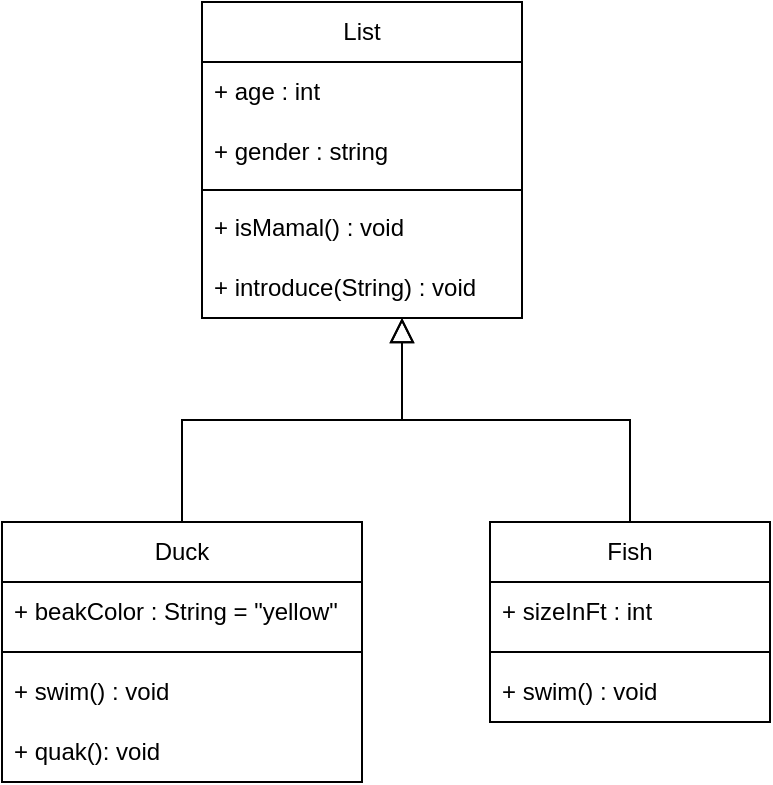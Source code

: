 <mxfile version="24.7.8">
  <diagram id="C5RBs43oDa-KdzZeNtuy" name="Page-1">
    <mxGraphModel dx="432" dy="707" grid="1" gridSize="10" guides="1" tooltips="1" connect="1" arrows="1" fold="1" page="1" pageScale="1" pageWidth="827" pageHeight="1169" math="0" shadow="0">
      <root>
        <mxCell id="WIyWlLk6GJQsqaUBKTNV-0" />
        <mxCell id="WIyWlLk6GJQsqaUBKTNV-1" parent="WIyWlLk6GJQsqaUBKTNV-0" />
        <mxCell id="zkfFHV4jXpPFQw0GAbJ--12" value="" style="endArrow=block;endSize=10;endFill=0;shadow=0;strokeWidth=1;rounded=0;curved=0;edgeStyle=elbowEdgeStyle;elbow=vertical;exitX=0.5;exitY=0;exitDx=0;exitDy=0;" parent="WIyWlLk6GJQsqaUBKTNV-1" source="JoObt6vlwn2qARQVcRx--15" edge="1">
          <mxGeometry width="160" relative="1" as="geometry">
            <mxPoint x="190" y="380" as="sourcePoint" />
            <mxPoint x="300" y="278" as="targetPoint" />
          </mxGeometry>
        </mxCell>
        <mxCell id="zkfFHV4jXpPFQw0GAbJ--16" value="" style="endArrow=block;endSize=10;endFill=0;shadow=0;strokeWidth=1;rounded=0;curved=0;edgeStyle=elbowEdgeStyle;elbow=vertical;exitX=0.5;exitY=0;exitDx=0;exitDy=0;" parent="WIyWlLk6GJQsqaUBKTNV-1" source="JoObt6vlwn2qARQVcRx--28" edge="1">
          <mxGeometry width="160" relative="1" as="geometry">
            <mxPoint x="414" y="390" as="sourcePoint" />
            <mxPoint x="300" y="278" as="targetPoint" />
          </mxGeometry>
        </mxCell>
        <mxCell id="JoObt6vlwn2qARQVcRx--2" value="List" style="swimlane;fontStyle=0;childLayout=stackLayout;horizontal=1;startSize=30;horizontalStack=0;resizeParent=1;resizeParentMax=0;resizeLast=0;collapsible=1;marginBottom=0;whiteSpace=wrap;html=1;" vertex="1" parent="WIyWlLk6GJQsqaUBKTNV-1">
          <mxGeometry x="200" y="120" width="160" height="158" as="geometry" />
        </mxCell>
        <mxCell id="JoObt6vlwn2qARQVcRx--3" value="+ age : int" style="text;strokeColor=none;fillColor=none;align=left;verticalAlign=middle;spacingLeft=4;spacingRight=4;overflow=hidden;points=[[0,0.5],[1,0.5]];portConstraint=eastwest;rotatable=0;whiteSpace=wrap;html=1;" vertex="1" parent="JoObt6vlwn2qARQVcRx--2">
          <mxGeometry y="30" width="160" height="30" as="geometry" />
        </mxCell>
        <mxCell id="JoObt6vlwn2qARQVcRx--4" value="+ gender : string" style="text;strokeColor=none;fillColor=none;align=left;verticalAlign=middle;spacingLeft=4;spacingRight=4;overflow=hidden;points=[[0,0.5],[1,0.5]];portConstraint=eastwest;rotatable=0;whiteSpace=wrap;html=1;" vertex="1" parent="JoObt6vlwn2qARQVcRx--2">
          <mxGeometry y="60" width="160" height="30" as="geometry" />
        </mxCell>
        <mxCell id="JoObt6vlwn2qARQVcRx--9" value="" style="line;html=1;strokeWidth=1;align=left;verticalAlign=middle;spacingTop=-1;spacingLeft=3;spacingRight=3;rotatable=0;labelPosition=right;points=[];portConstraint=eastwest;" vertex="1" parent="JoObt6vlwn2qARQVcRx--2">
          <mxGeometry y="90" width="160" height="8" as="geometry" />
        </mxCell>
        <mxCell id="JoObt6vlwn2qARQVcRx--5" value="+ isMamal() : void" style="text;strokeColor=none;fillColor=none;align=left;verticalAlign=middle;spacingLeft=4;spacingRight=4;overflow=hidden;points=[[0,0.5],[1,0.5]];portConstraint=eastwest;rotatable=0;whiteSpace=wrap;html=1;" vertex="1" parent="JoObt6vlwn2qARQVcRx--2">
          <mxGeometry y="98" width="160" height="30" as="geometry" />
        </mxCell>
        <mxCell id="JoObt6vlwn2qARQVcRx--13" value="+ introduce(String) : void" style="text;strokeColor=none;fillColor=none;align=left;verticalAlign=middle;spacingLeft=4;spacingRight=4;overflow=hidden;points=[[0,0.5],[1,0.5]];portConstraint=eastwest;rotatable=0;whiteSpace=wrap;html=1;" vertex="1" parent="JoObt6vlwn2qARQVcRx--2">
          <mxGeometry y="128" width="160" height="30" as="geometry" />
        </mxCell>
        <mxCell id="JoObt6vlwn2qARQVcRx--15" value="Duck" style="swimlane;fontStyle=0;childLayout=stackLayout;horizontal=1;startSize=30;horizontalStack=0;resizeParent=1;resizeParentMax=0;resizeLast=0;collapsible=1;marginBottom=0;whiteSpace=wrap;html=1;" vertex="1" parent="WIyWlLk6GJQsqaUBKTNV-1">
          <mxGeometry x="100" y="380" width="180" height="130" as="geometry" />
        </mxCell>
        <mxCell id="JoObt6vlwn2qARQVcRx--16" value="+ beakColor : String = &quot;yellow&quot;" style="text;strokeColor=none;fillColor=none;align=left;verticalAlign=middle;spacingLeft=4;spacingRight=4;overflow=hidden;points=[[0,0.5],[1,0.5]];portConstraint=eastwest;rotatable=0;whiteSpace=wrap;html=1;" vertex="1" parent="JoObt6vlwn2qARQVcRx--15">
          <mxGeometry y="30" width="180" height="30" as="geometry" />
        </mxCell>
        <mxCell id="JoObt6vlwn2qARQVcRx--20" value="" style="line;strokeWidth=1;html=1;" vertex="1" parent="JoObt6vlwn2qARQVcRx--15">
          <mxGeometry y="60" width="180" height="10" as="geometry" />
        </mxCell>
        <mxCell id="JoObt6vlwn2qARQVcRx--18" value="+ swim() : void" style="text;strokeColor=none;fillColor=none;align=left;verticalAlign=middle;spacingLeft=4;spacingRight=4;overflow=hidden;points=[[0,0.5],[1,0.5]];portConstraint=eastwest;rotatable=0;whiteSpace=wrap;html=1;" vertex="1" parent="JoObt6vlwn2qARQVcRx--15">
          <mxGeometry y="70" width="180" height="30" as="geometry" />
        </mxCell>
        <mxCell id="JoObt6vlwn2qARQVcRx--21" value="+ quak(): void" style="text;strokeColor=none;fillColor=none;align=left;verticalAlign=middle;spacingLeft=4;spacingRight=4;overflow=hidden;points=[[0,0.5],[1,0.5]];portConstraint=eastwest;rotatable=0;whiteSpace=wrap;html=1;" vertex="1" parent="JoObt6vlwn2qARQVcRx--15">
          <mxGeometry y="100" width="180" height="30" as="geometry" />
        </mxCell>
        <mxCell id="JoObt6vlwn2qARQVcRx--28" value="Fish" style="swimlane;fontStyle=0;childLayout=stackLayout;horizontal=1;startSize=30;horizontalStack=0;resizeParent=1;resizeParentMax=0;resizeLast=0;collapsible=1;marginBottom=0;whiteSpace=wrap;html=1;" vertex="1" parent="WIyWlLk6GJQsqaUBKTNV-1">
          <mxGeometry x="344" y="380" width="140" height="100" as="geometry" />
        </mxCell>
        <mxCell id="JoObt6vlwn2qARQVcRx--29" value="+ sizeInFt : int" style="text;strokeColor=none;fillColor=none;align=left;verticalAlign=middle;spacingLeft=4;spacingRight=4;overflow=hidden;points=[[0,0.5],[1,0.5]];portConstraint=eastwest;rotatable=0;whiteSpace=wrap;html=1;" vertex="1" parent="JoObt6vlwn2qARQVcRx--28">
          <mxGeometry y="30" width="140" height="30" as="geometry" />
        </mxCell>
        <mxCell id="JoObt6vlwn2qARQVcRx--32" value="" style="line;strokeWidth=1;html=1;" vertex="1" parent="JoObt6vlwn2qARQVcRx--28">
          <mxGeometry y="60" width="140" height="10" as="geometry" />
        </mxCell>
        <mxCell id="JoObt6vlwn2qARQVcRx--30" value="+ swim() : void" style="text;strokeColor=none;fillColor=none;align=left;verticalAlign=middle;spacingLeft=4;spacingRight=4;overflow=hidden;points=[[0,0.5],[1,0.5]];portConstraint=eastwest;rotatable=0;whiteSpace=wrap;html=1;" vertex="1" parent="JoObt6vlwn2qARQVcRx--28">
          <mxGeometry y="70" width="140" height="30" as="geometry" />
        </mxCell>
      </root>
    </mxGraphModel>
  </diagram>
</mxfile>
